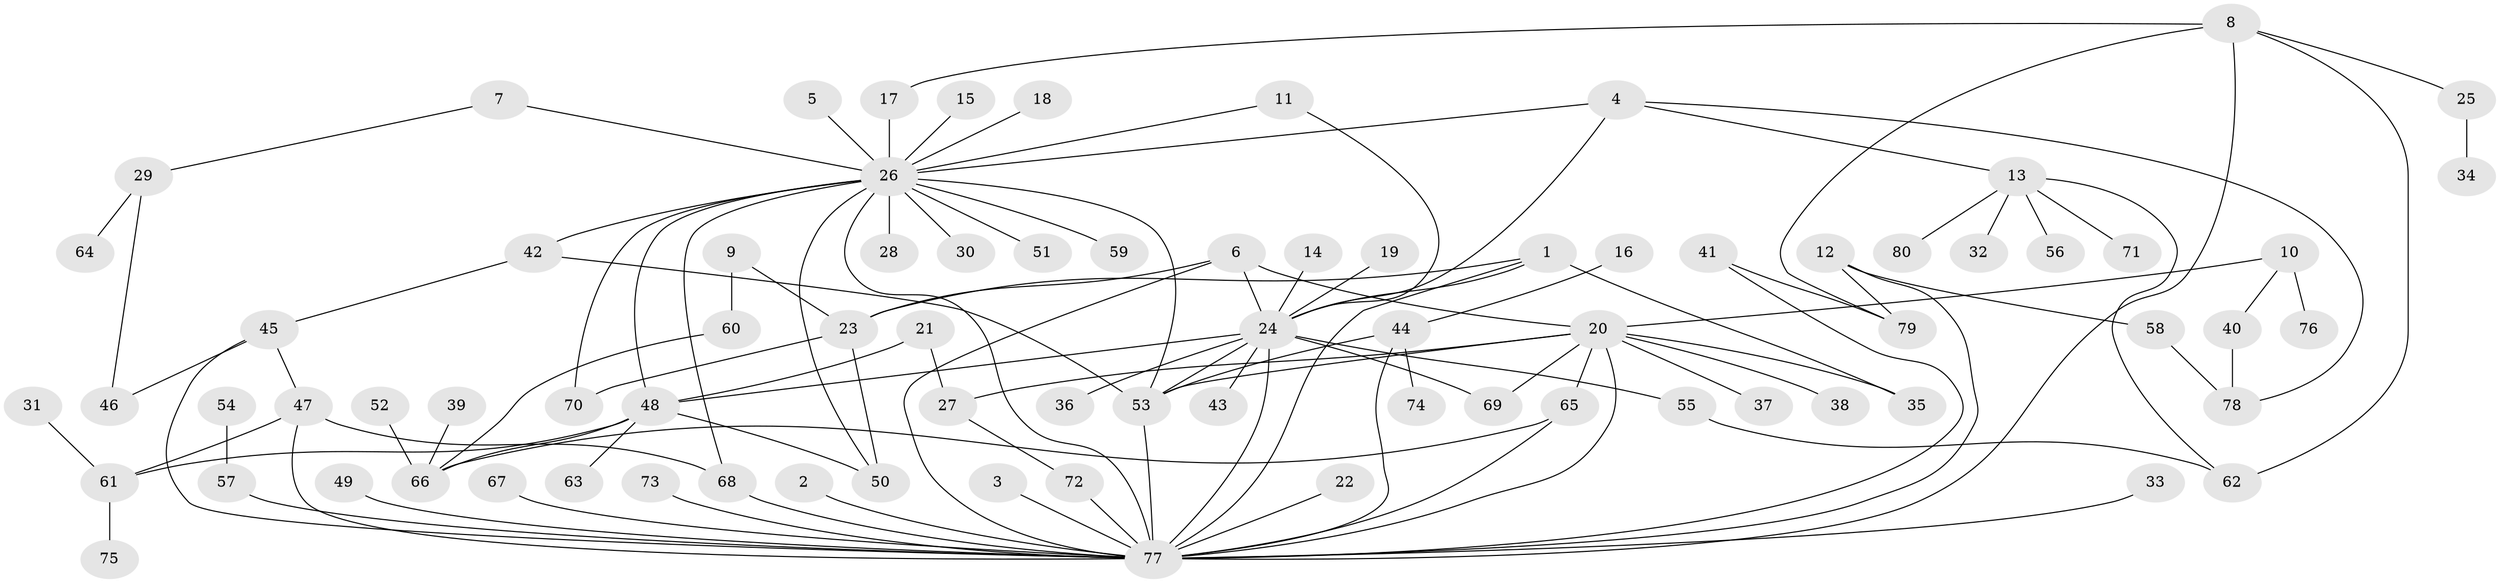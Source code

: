 // original degree distribution, {28: 0.007518796992481203, 15: 0.007518796992481203, 12: 0.007518796992481203, 5: 0.03759398496240601, 2: 0.24060150375939848, 4: 0.045112781954887216, 1: 0.48872180451127817, 22: 0.007518796992481203, 7: 0.007518796992481203, 6: 0.022556390977443608, 8: 0.007518796992481203, 3: 0.11278195488721804, 9: 0.007518796992481203}
// Generated by graph-tools (version 1.1) at 2025/36/03/04/25 23:36:53]
// undirected, 80 vertices, 114 edges
graph export_dot {
  node [color=gray90,style=filled];
  1;
  2;
  3;
  4;
  5;
  6;
  7;
  8;
  9;
  10;
  11;
  12;
  13;
  14;
  15;
  16;
  17;
  18;
  19;
  20;
  21;
  22;
  23;
  24;
  25;
  26;
  27;
  28;
  29;
  30;
  31;
  32;
  33;
  34;
  35;
  36;
  37;
  38;
  39;
  40;
  41;
  42;
  43;
  44;
  45;
  46;
  47;
  48;
  49;
  50;
  51;
  52;
  53;
  54;
  55;
  56;
  57;
  58;
  59;
  60;
  61;
  62;
  63;
  64;
  65;
  66;
  67;
  68;
  69;
  70;
  71;
  72;
  73;
  74;
  75;
  76;
  77;
  78;
  79;
  80;
  1 -- 23 [weight=1.0];
  1 -- 24 [weight=1.0];
  1 -- 35 [weight=1.0];
  1 -- 77 [weight=1.0];
  2 -- 77 [weight=1.0];
  3 -- 77 [weight=1.0];
  4 -- 13 [weight=1.0];
  4 -- 24 [weight=1.0];
  4 -- 26 [weight=1.0];
  4 -- 78 [weight=1.0];
  5 -- 26 [weight=1.0];
  6 -- 20 [weight=1.0];
  6 -- 23 [weight=1.0];
  6 -- 24 [weight=1.0];
  6 -- 77 [weight=1.0];
  7 -- 26 [weight=1.0];
  7 -- 29 [weight=1.0];
  8 -- 17 [weight=1.0];
  8 -- 25 [weight=1.0];
  8 -- 62 [weight=1.0];
  8 -- 77 [weight=1.0];
  8 -- 79 [weight=1.0];
  9 -- 23 [weight=1.0];
  9 -- 60 [weight=1.0];
  10 -- 20 [weight=1.0];
  10 -- 40 [weight=1.0];
  10 -- 76 [weight=1.0];
  11 -- 24 [weight=1.0];
  11 -- 26 [weight=1.0];
  12 -- 58 [weight=1.0];
  12 -- 77 [weight=1.0];
  12 -- 79 [weight=1.0];
  13 -- 32 [weight=1.0];
  13 -- 56 [weight=1.0];
  13 -- 62 [weight=1.0];
  13 -- 71 [weight=1.0];
  13 -- 80 [weight=1.0];
  14 -- 24 [weight=1.0];
  15 -- 26 [weight=1.0];
  16 -- 44 [weight=1.0];
  17 -- 26 [weight=1.0];
  18 -- 26 [weight=1.0];
  19 -- 24 [weight=1.0];
  20 -- 27 [weight=1.0];
  20 -- 35 [weight=1.0];
  20 -- 37 [weight=1.0];
  20 -- 38 [weight=1.0];
  20 -- 53 [weight=1.0];
  20 -- 65 [weight=1.0];
  20 -- 69 [weight=1.0];
  20 -- 77 [weight=1.0];
  21 -- 27 [weight=1.0];
  21 -- 48 [weight=1.0];
  22 -- 77 [weight=1.0];
  23 -- 50 [weight=1.0];
  23 -- 70 [weight=1.0];
  24 -- 36 [weight=1.0];
  24 -- 43 [weight=1.0];
  24 -- 48 [weight=1.0];
  24 -- 53 [weight=1.0];
  24 -- 55 [weight=1.0];
  24 -- 69 [weight=1.0];
  24 -- 77 [weight=1.0];
  25 -- 34 [weight=1.0];
  26 -- 28 [weight=1.0];
  26 -- 30 [weight=1.0];
  26 -- 42 [weight=1.0];
  26 -- 48 [weight=1.0];
  26 -- 50 [weight=1.0];
  26 -- 51 [weight=1.0];
  26 -- 53 [weight=1.0];
  26 -- 59 [weight=1.0];
  26 -- 68 [weight=1.0];
  26 -- 70 [weight=1.0];
  26 -- 77 [weight=1.0];
  27 -- 72 [weight=1.0];
  29 -- 46 [weight=1.0];
  29 -- 64 [weight=1.0];
  31 -- 61 [weight=1.0];
  33 -- 77 [weight=1.0];
  39 -- 66 [weight=1.0];
  40 -- 78 [weight=1.0];
  41 -- 77 [weight=1.0];
  41 -- 79 [weight=1.0];
  42 -- 45 [weight=1.0];
  42 -- 53 [weight=1.0];
  44 -- 53 [weight=1.0];
  44 -- 74 [weight=1.0];
  44 -- 77 [weight=1.0];
  45 -- 46 [weight=1.0];
  45 -- 47 [weight=1.0];
  45 -- 77 [weight=1.0];
  47 -- 61 [weight=1.0];
  47 -- 68 [weight=1.0];
  47 -- 77 [weight=1.0];
  48 -- 50 [weight=1.0];
  48 -- 61 [weight=1.0];
  48 -- 63 [weight=1.0];
  48 -- 66 [weight=1.0];
  49 -- 77 [weight=1.0];
  52 -- 66 [weight=1.0];
  53 -- 77 [weight=2.0];
  54 -- 57 [weight=1.0];
  55 -- 62 [weight=1.0];
  57 -- 77 [weight=1.0];
  58 -- 78 [weight=1.0];
  60 -- 66 [weight=1.0];
  61 -- 75 [weight=1.0];
  65 -- 66 [weight=1.0];
  65 -- 77 [weight=1.0];
  67 -- 77 [weight=1.0];
  68 -- 77 [weight=1.0];
  72 -- 77 [weight=1.0];
  73 -- 77 [weight=1.0];
}
